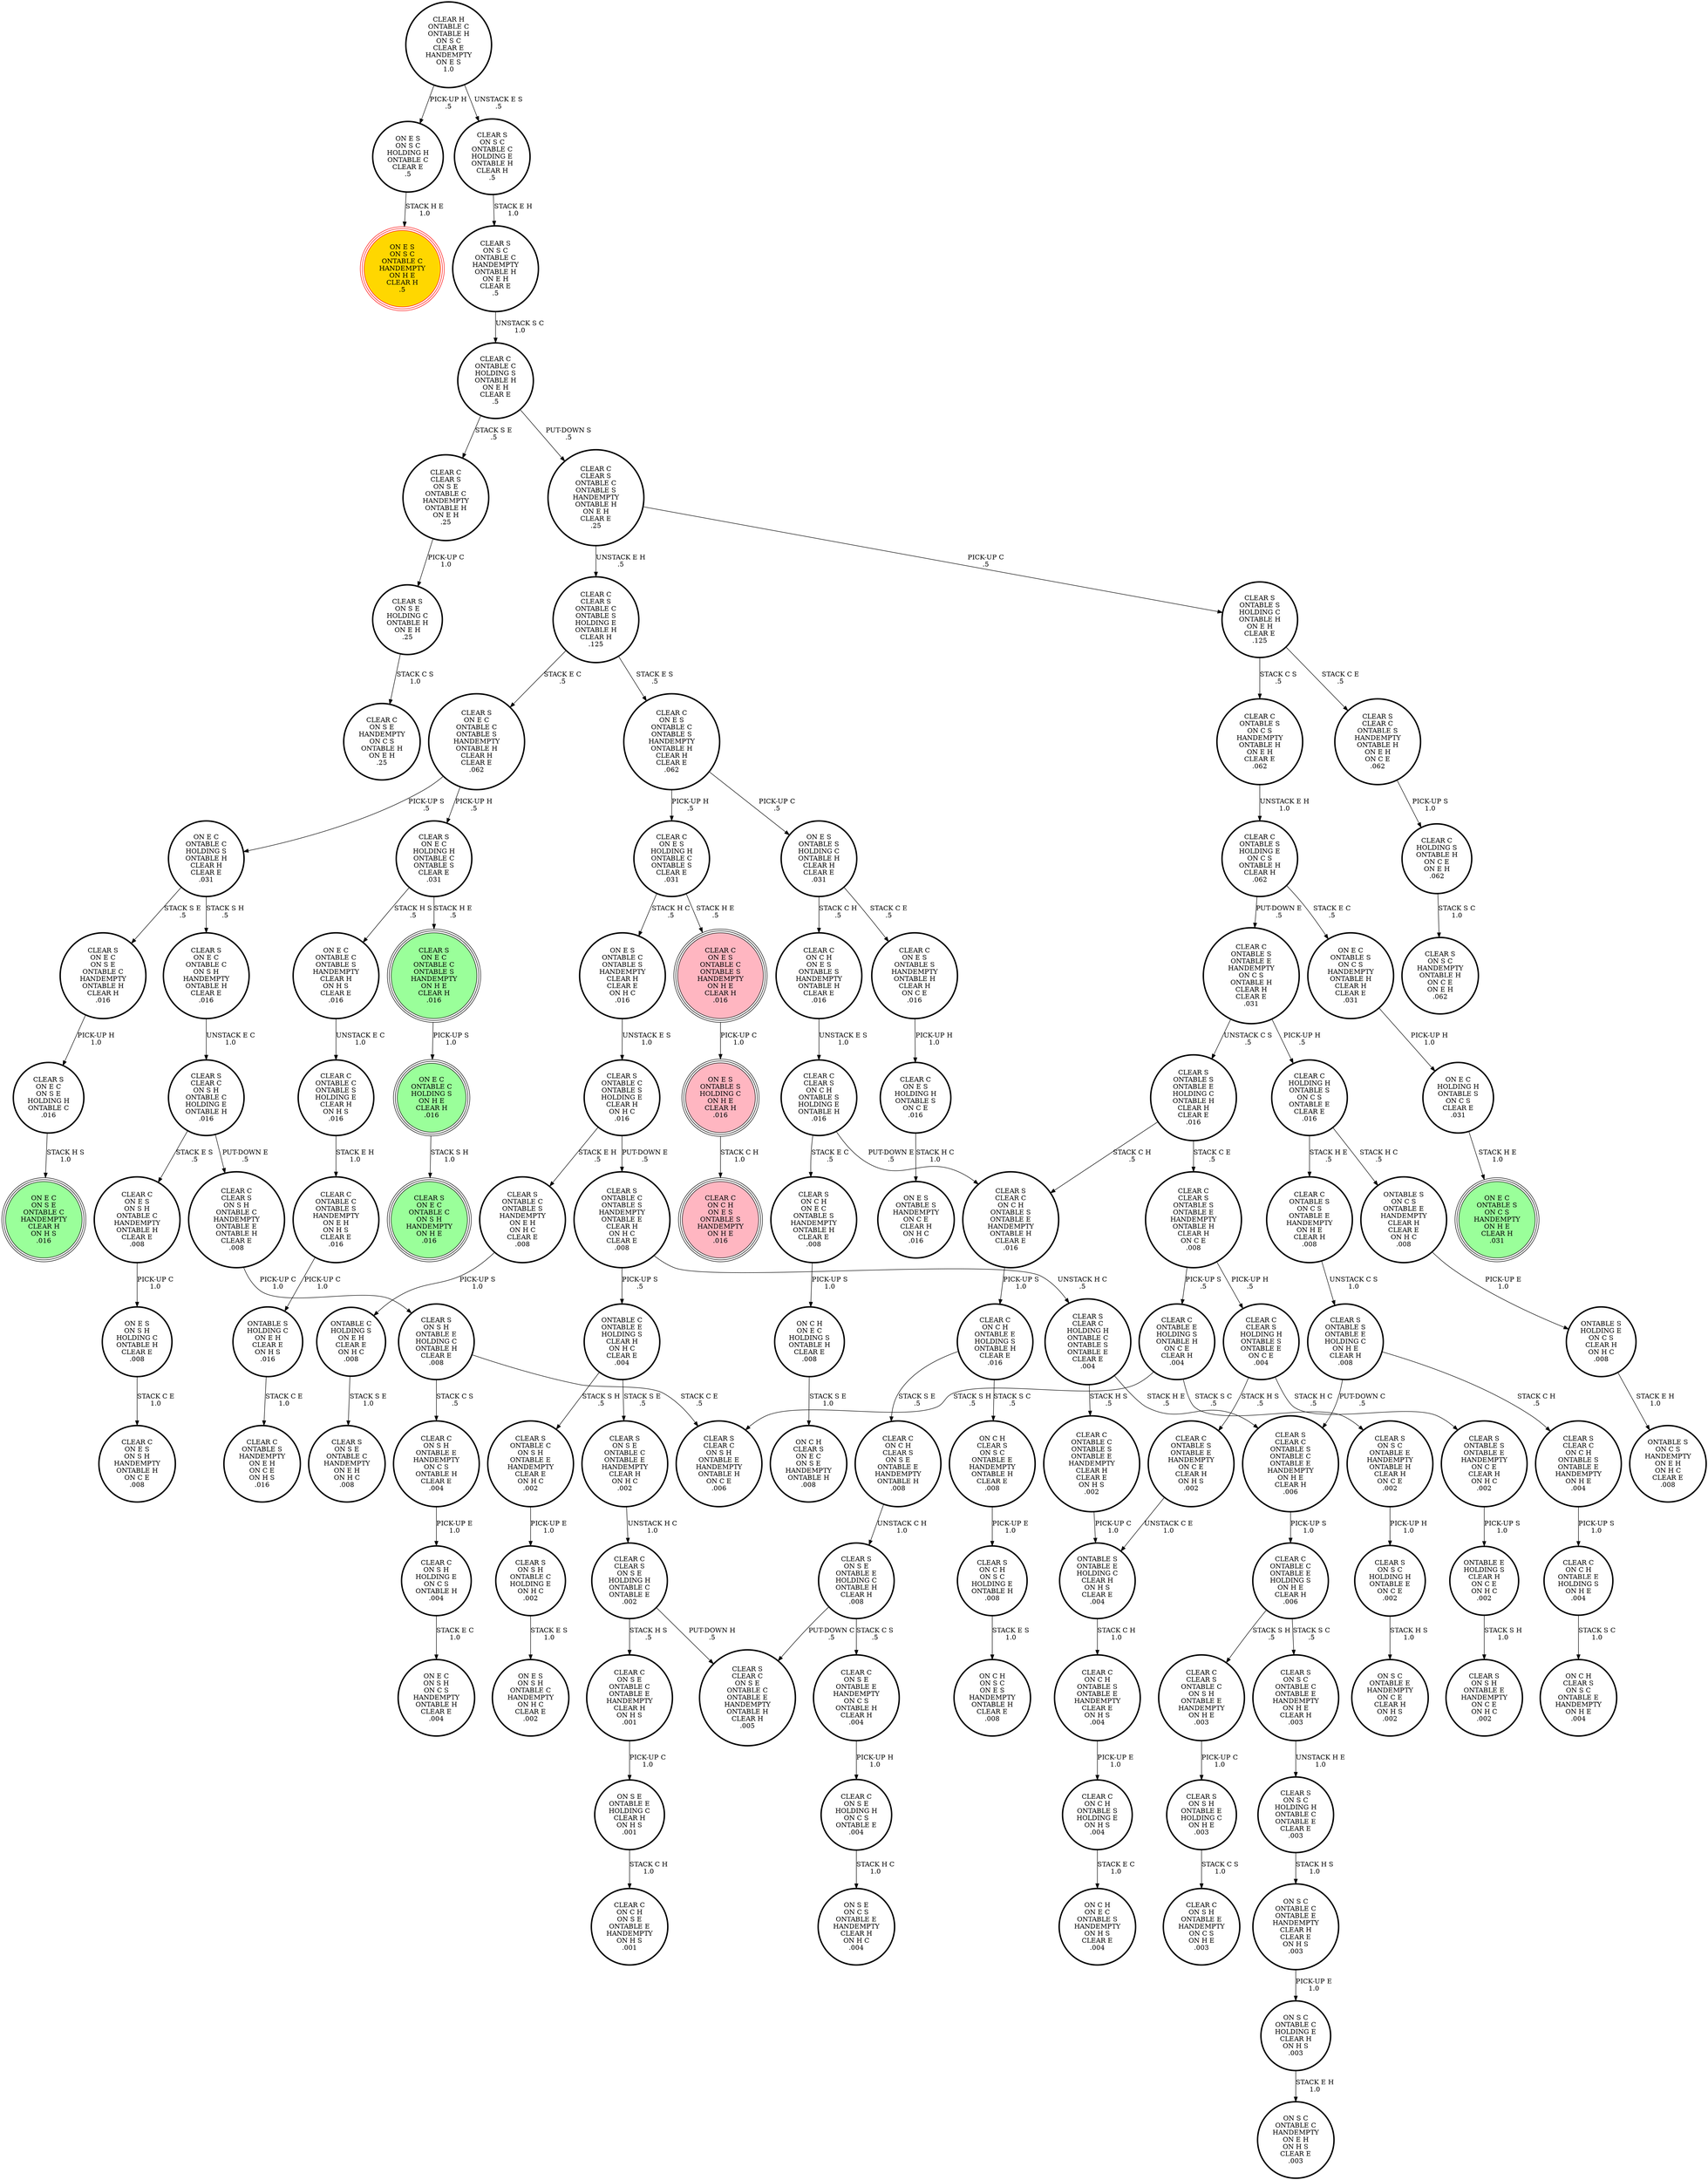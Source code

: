 digraph {
"CLEAR C\nON C H\nONTABLE S\nONTABLE E\nHANDEMPTY\nCLEAR E\nON H S\n.004\n" -> "CLEAR C\nON C H\nONTABLE S\nHOLDING E\nON H S\n.004\n"[label="PICK-UP E\n1.0\n"];
"CLEAR C\nCLEAR S\nONTABLE C\nONTABLE S\nHOLDING E\nONTABLE H\nCLEAR H\n.125\n" -> "CLEAR S\nON E C\nONTABLE C\nONTABLE S\nHANDEMPTY\nONTABLE H\nCLEAR H\nCLEAR E\n.062\n"[label="STACK E C\n.5\n"];
"CLEAR C\nCLEAR S\nONTABLE C\nONTABLE S\nHOLDING E\nONTABLE H\nCLEAR H\n.125\n" -> "CLEAR C\nON E S\nONTABLE C\nONTABLE S\nHANDEMPTY\nONTABLE H\nCLEAR H\nCLEAR E\n.062\n"[label="STACK E S\n.5\n"];
"CLEAR C\nON E S\nONTABLE S\nHANDEMPTY\nONTABLE H\nCLEAR H\nON C E\n.016\n" -> "CLEAR C\nON E S\nHOLDING H\nONTABLE S\nON C E\n.016\n"[label="PICK-UP H\n1.0\n"];
"CLEAR C\nONTABLE S\nON C S\nHANDEMPTY\nONTABLE H\nON E H\nCLEAR E\n.062\n" -> "CLEAR C\nONTABLE S\nHOLDING E\nON C S\nONTABLE H\nCLEAR H\n.062\n"[label="UNSTACK E H\n1.0\n"];
"CLEAR S\nON C H\nON E C\nONTABLE S\nHANDEMPTY\nONTABLE H\nCLEAR E\n.008\n" -> "ON C H\nON E C\nHOLDING S\nONTABLE H\nCLEAR E\n.008\n"[label="PICK-UP S\n1.0\n"];
"CLEAR S\nON S C\nHOLDING H\nONTABLE E\nON C E\n.002\n" -> "ON S C\nONTABLE E\nHANDEMPTY\nON C E\nCLEAR H\nON H S\n.002\n"[label="STACK H S\n1.0\n"];
"CLEAR H\nONTABLE C\nONTABLE H\nON S C\nCLEAR E\nHANDEMPTY\nON E S\n1.0\n" -> "ON E S\nON S C\nHOLDING H\nONTABLE C\nCLEAR E\n.5\n"[label="PICK-UP H\n.5\n"];
"CLEAR H\nONTABLE C\nONTABLE H\nON S C\nCLEAR E\nHANDEMPTY\nON E S\n1.0\n" -> "CLEAR S\nON S C\nONTABLE C\nHOLDING E\nONTABLE H\nCLEAR H\n.5\n"[label="UNSTACK E S\n.5\n"];
"ON E C\nONTABLE C\nHOLDING S\nON H E\nCLEAR H\n.016\n" -> "CLEAR S\nON E C\nONTABLE C\nON S H\nHANDEMPTY\nON H E\n.016\n"[label="STACK S H\n1.0\n"];
"CLEAR S\nON S H\nONTABLE E\nHOLDING C\nONTABLE H\nCLEAR E\n.008\n" -> "CLEAR S\nCLEAR C\nON S H\nONTABLE E\nHANDEMPTY\nONTABLE H\nON C E\n.006\n"[label="STACK C E\n.5\n"];
"CLEAR S\nON S H\nONTABLE E\nHOLDING C\nONTABLE H\nCLEAR E\n.008\n" -> "CLEAR C\nON S H\nONTABLE E\nHANDEMPTY\nON C S\nONTABLE H\nCLEAR E\n.004\n"[label="STACK C S\n.5\n"];
"CLEAR S\nONTABLE C\nONTABLE S\nHANDEMPTY\nONTABLE E\nCLEAR H\nON H C\nCLEAR E\n.008\n" -> "ONTABLE C\nONTABLE E\nHOLDING S\nCLEAR H\nON H C\nCLEAR E\n.004\n"[label="PICK-UP S\n.5\n"];
"CLEAR S\nONTABLE C\nONTABLE S\nHANDEMPTY\nONTABLE E\nCLEAR H\nON H C\nCLEAR E\n.008\n" -> "CLEAR S\nCLEAR C\nHOLDING H\nONTABLE C\nONTABLE S\nONTABLE E\nCLEAR E\n.004\n"[label="UNSTACK H C\n.5\n"];
"ON E S\nONTABLE S\nHOLDING C\nON H E\nCLEAR H\n.016\n" -> "CLEAR C\nON C H\nON E S\nONTABLE S\nHANDEMPTY\nON H E\n.016\n"[label="STACK C H\n1.0\n"];
"CLEAR C\nCLEAR S\nON S E\nHOLDING H\nONTABLE C\nONTABLE E\n.002\n" -> "CLEAR S\nCLEAR C\nON S E\nONTABLE C\nONTABLE E\nHANDEMPTY\nONTABLE H\nCLEAR H\n.005\n"[label="PUT-DOWN H\n.5\n"];
"CLEAR C\nCLEAR S\nON S E\nHOLDING H\nONTABLE C\nONTABLE E\n.002\n" -> "CLEAR C\nON S E\nONTABLE C\nONTABLE E\nHANDEMPTY\nCLEAR H\nON H S\n.001\n"[label="STACK H S\n.5\n"];
"CLEAR C\nCLEAR S\nON S H\nONTABLE C\nHANDEMPTY\nONTABLE E\nONTABLE H\nCLEAR E\n.008\n" -> "CLEAR S\nON S H\nONTABLE E\nHOLDING C\nONTABLE H\nCLEAR E\n.008\n"[label="PICK-UP C\n1.0\n"];
"CLEAR S\nCLEAR C\nHOLDING H\nONTABLE C\nONTABLE S\nONTABLE E\nCLEAR E\n.004\n" -> "CLEAR S\nCLEAR C\nONTABLE S\nONTABLE C\nONTABLE E\nHANDEMPTY\nON H E\nCLEAR H\n.006\n"[label="STACK H E\n.5\n"];
"CLEAR S\nCLEAR C\nHOLDING H\nONTABLE C\nONTABLE S\nONTABLE E\nCLEAR E\n.004\n" -> "CLEAR C\nONTABLE C\nONTABLE S\nONTABLE E\nHANDEMPTY\nCLEAR H\nCLEAR E\nON H S\n.002\n"[label="STACK H S\n.5\n"];
"CLEAR S\nCLEAR C\nONTABLE S\nONTABLE C\nONTABLE E\nHANDEMPTY\nON H E\nCLEAR H\n.006\n" -> "CLEAR C\nONTABLE C\nONTABLE E\nHOLDING S\nON H E\nCLEAR H\n.006\n"[label="PICK-UP S\n1.0\n"];
"CLEAR C\nON C H\nONTABLE E\nHOLDING S\nON H E\n.004\n" -> "ON C H\nCLEAR S\nON S C\nONTABLE E\nHANDEMPTY\nON H E\n.004\n"[label="STACK S C\n1.0\n"];
"ONTABLE S\nONTABLE E\nHOLDING C\nCLEAR H\nON H S\nCLEAR E\n.004\n" -> "CLEAR C\nON C H\nONTABLE S\nONTABLE E\nHANDEMPTY\nCLEAR E\nON H S\n.004\n"[label="STACK C H\n1.0\n"];
"CLEAR C\nON E S\nHOLDING H\nONTABLE S\nON C E\n.016\n" -> "ON E S\nONTABLE S\nHANDEMPTY\nON C E\nCLEAR H\nON H C\n.016\n"[label="STACK H C\n1.0\n"];
"CLEAR S\nONTABLE S\nONTABLE E\nHANDEMPTY\nON C E\nCLEAR H\nON H C\n.002\n" -> "ONTABLE E\nHOLDING S\nCLEAR H\nON C E\nON H C\n.002\n"[label="PICK-UP S\n1.0\n"];
"CLEAR S\nCLEAR C\nON C H\nONTABLE S\nONTABLE E\nHANDEMPTY\nONTABLE H\nCLEAR E\n.016\n" -> "CLEAR C\nON C H\nONTABLE E\nHOLDING S\nONTABLE H\nCLEAR E\n.016\n"[label="PICK-UP S\n1.0\n"];
"CLEAR S\nONTABLE S\nONTABLE E\nHOLDING C\nON H E\nCLEAR H\n.008\n" -> "CLEAR S\nCLEAR C\nONTABLE S\nONTABLE C\nONTABLE E\nHANDEMPTY\nON H E\nCLEAR H\n.006\n"[label="PUT-DOWN C\n.5\n"];
"CLEAR S\nONTABLE S\nONTABLE E\nHOLDING C\nON H E\nCLEAR H\n.008\n" -> "CLEAR S\nCLEAR C\nON C H\nONTABLE S\nONTABLE E\nHANDEMPTY\nON H E\n.004\n"[label="STACK C H\n.5\n"];
"CLEAR C\nON E S\nHOLDING H\nONTABLE C\nONTABLE S\nCLEAR E\n.031\n" -> "ON E S\nONTABLE C\nONTABLE S\nHANDEMPTY\nCLEAR H\nCLEAR E\nON H C\n.016\n"[label="STACK H C\n.5\n"];
"CLEAR C\nON E S\nHOLDING H\nONTABLE C\nONTABLE S\nCLEAR E\n.031\n" -> "CLEAR C\nON E S\nONTABLE C\nONTABLE S\nHANDEMPTY\nON H E\nCLEAR H\n.016\n"[label="STACK H E\n.5\n"];
"CLEAR C\nONTABLE S\nONTABLE E\nHANDEMPTY\nON C S\nONTABLE H\nCLEAR H\nCLEAR E\n.031\n" -> "CLEAR C\nHOLDING H\nONTABLE S\nON C S\nONTABLE E\nCLEAR E\n.016\n"[label="PICK-UP H\n.5\n"];
"CLEAR C\nONTABLE S\nONTABLE E\nHANDEMPTY\nON C S\nONTABLE H\nCLEAR H\nCLEAR E\n.031\n" -> "CLEAR S\nONTABLE S\nONTABLE E\nHOLDING C\nONTABLE H\nCLEAR H\nCLEAR E\n.016\n"[label="UNSTACK C S\n.5\n"];
"CLEAR C\nONTABLE S\nONTABLE E\nHANDEMPTY\nON C E\nCLEAR H\nON H S\n.002\n" -> "ONTABLE S\nONTABLE E\nHOLDING C\nCLEAR H\nON H S\nCLEAR E\n.004\n"[label="UNSTACK C E\n1.0\n"];
"CLEAR S\nON S E\nONTABLE C\nONTABLE E\nHANDEMPTY\nCLEAR H\nON H C\n.002\n" -> "CLEAR C\nCLEAR S\nON S E\nHOLDING H\nONTABLE C\nONTABLE E\n.002\n"[label="UNSTACK H C\n1.0\n"];
"CLEAR S\nONTABLE S\nONTABLE E\nHOLDING C\nONTABLE H\nCLEAR H\nCLEAR E\n.016\n" -> "CLEAR C\nCLEAR S\nONTABLE S\nONTABLE E\nHANDEMPTY\nONTABLE H\nCLEAR H\nON C E\n.008\n"[label="STACK C E\n.5\n"];
"CLEAR S\nONTABLE S\nONTABLE E\nHOLDING C\nONTABLE H\nCLEAR H\nCLEAR E\n.016\n" -> "CLEAR S\nCLEAR C\nON C H\nONTABLE S\nONTABLE E\nHANDEMPTY\nONTABLE H\nCLEAR E\n.016\n"[label="STACK C H\n.5\n"];
"CLEAR S\nONTABLE C\nON S H\nONTABLE E\nHANDEMPTY\nCLEAR E\nON H C\n.002\n" -> "CLEAR S\nON S H\nONTABLE C\nHOLDING E\nON H C\n.002\n"[label="PICK-UP E\n1.0\n"];
"ON E S\nON S C\nHOLDING H\nONTABLE C\nCLEAR E\n.5\n" -> "ON E S\nON S C\nONTABLE C\nHANDEMPTY\nON H E\nCLEAR H\n.5\n"[label="STACK H E\n1.0\n"];
"CLEAR C\nON S H\nONTABLE E\nHANDEMPTY\nON C S\nONTABLE H\nCLEAR E\n.004\n" -> "CLEAR C\nON S H\nHOLDING E\nON C S\nONTABLE H\n.004\n"[label="PICK-UP E\n1.0\n"];
"CLEAR C\nONTABLE C\nONTABLE S\nONTABLE E\nHANDEMPTY\nCLEAR H\nCLEAR E\nON H S\n.002\n" -> "ONTABLE S\nONTABLE E\nHOLDING C\nCLEAR H\nON H S\nCLEAR E\n.004\n"[label="PICK-UP C\n1.0\n"];
"CLEAR C\nCLEAR S\nON S E\nONTABLE C\nHANDEMPTY\nONTABLE H\nON E H\n.25\n" -> "CLEAR S\nON S E\nHOLDING C\nONTABLE H\nON E H\n.25\n"[label="PICK-UP C\n1.0\n"];
"ON E C\nHOLDING H\nONTABLE S\nON C S\nCLEAR E\n.031\n" -> "ON E C\nONTABLE S\nON C S\nHANDEMPTY\nON H E\nCLEAR H\n.031\n"[label="STACK H E\n1.0\n"];
"CLEAR C\nON E S\nON S H\nONTABLE C\nHANDEMPTY\nONTABLE H\nCLEAR E\n.008\n" -> "ON E S\nON S H\nHOLDING C\nONTABLE H\nCLEAR E\n.008\n"[label="PICK-UP C\n1.0\n"];
"CLEAR C\nON E S\nONTABLE C\nONTABLE S\nHANDEMPTY\nON H E\nCLEAR H\n.016\n" -> "ON E S\nONTABLE S\nHOLDING C\nON H E\nCLEAR H\n.016\n"[label="PICK-UP C\n1.0\n"];
"ON E S\nONTABLE S\nHOLDING C\nONTABLE H\nCLEAR H\nCLEAR E\n.031\n" -> "CLEAR C\nON E S\nONTABLE S\nHANDEMPTY\nONTABLE H\nCLEAR H\nON C E\n.016\n"[label="STACK C E\n.5\n"];
"ON E S\nONTABLE S\nHOLDING C\nONTABLE H\nCLEAR H\nCLEAR E\n.031\n" -> "CLEAR C\nON C H\nON E S\nONTABLE S\nHANDEMPTY\nONTABLE H\nCLEAR E\n.016\n"[label="STACK C H\n.5\n"];
"CLEAR C\nON E S\nONTABLE C\nONTABLE S\nHANDEMPTY\nONTABLE H\nCLEAR H\nCLEAR E\n.062\n" -> "ON E S\nONTABLE S\nHOLDING C\nONTABLE H\nCLEAR H\nCLEAR E\n.031\n"[label="PICK-UP C\n.5\n"];
"CLEAR C\nON E S\nONTABLE C\nONTABLE S\nHANDEMPTY\nONTABLE H\nCLEAR H\nCLEAR E\n.062\n" -> "CLEAR C\nON E S\nHOLDING H\nONTABLE C\nONTABLE S\nCLEAR E\n.031\n"[label="PICK-UP H\n.5\n"];
"CLEAR S\nON S H\nONTABLE E\nHOLDING C\nON H E\n.003\n" -> "CLEAR C\nON S H\nONTABLE E\nHANDEMPTY\nON C S\nON H E\n.003\n"[label="STACK C S\n1.0\n"];
"ON S C\nONTABLE C\nONTABLE E\nHANDEMPTY\nCLEAR H\nCLEAR E\nON H S\n.003\n" -> "ON S C\nONTABLE C\nHOLDING E\nCLEAR H\nON H S\n.003\n"[label="PICK-UP E\n1.0\n"];
"ON E S\nONTABLE C\nONTABLE S\nHANDEMPTY\nCLEAR H\nCLEAR E\nON H C\n.016\n" -> "CLEAR S\nONTABLE C\nONTABLE S\nHOLDING E\nCLEAR H\nON H C\n.016\n"[label="UNSTACK E S\n1.0\n"];
"ONTABLE S\nON C S\nONTABLE E\nHANDEMPTY\nCLEAR H\nCLEAR E\nON H C\n.008\n" -> "ONTABLE S\nHOLDING E\nON C S\nCLEAR H\nON H C\n.008\n"[label="PICK-UP E\n1.0\n"];
"CLEAR S\nONTABLE S\nHOLDING C\nONTABLE H\nON E H\nCLEAR E\n.125\n" -> "CLEAR S\nCLEAR C\nONTABLE S\nHANDEMPTY\nONTABLE H\nON E H\nON C E\n.062\n"[label="STACK C E\n.5\n"];
"CLEAR S\nONTABLE S\nHOLDING C\nONTABLE H\nON E H\nCLEAR E\n.125\n" -> "CLEAR C\nONTABLE S\nON C S\nHANDEMPTY\nONTABLE H\nON E H\nCLEAR E\n.062\n"[label="STACK C S\n.5\n"];
"ON C H\nON E C\nHOLDING S\nONTABLE H\nCLEAR E\n.008\n" -> "ON C H\nCLEAR S\nON E C\nON S E\nHANDEMPTY\nONTABLE H\n.008\n"[label="STACK S E\n1.0\n"];
"CLEAR S\nON S C\nHOLDING H\nONTABLE C\nONTABLE E\nCLEAR E\n.003\n" -> "ON S C\nONTABLE C\nONTABLE E\nHANDEMPTY\nCLEAR H\nCLEAR E\nON H S\n.003\n"[label="STACK H S\n1.0\n"];
"CLEAR C\nONTABLE S\nON C S\nONTABLE E\nHANDEMPTY\nON H E\nCLEAR H\n.008\n" -> "CLEAR S\nONTABLE S\nONTABLE E\nHOLDING C\nON H E\nCLEAR H\n.008\n"[label="UNSTACK C S\n1.0\n"];
"CLEAR C\nHOLDING S\nONTABLE H\nON C E\nON E H\n.062\n" -> "CLEAR S\nON S C\nHANDEMPTY\nONTABLE H\nON C E\nON E H\n.062\n"[label="STACK S C\n1.0\n"];
"CLEAR C\nON C H\nONTABLE S\nHOLDING E\nON H S\n.004\n" -> "ON C H\nON E C\nONTABLE S\nHANDEMPTY\nON H S\nCLEAR E\n.004\n"[label="STACK E C\n1.0\n"];
"CLEAR S\nON E C\nONTABLE C\nONTABLE S\nHANDEMPTY\nON H E\nCLEAR H\n.016\n" -> "ON E C\nONTABLE C\nHOLDING S\nON H E\nCLEAR H\n.016\n"[label="PICK-UP S\n1.0\n"];
"CLEAR C\nON C H\nCLEAR S\nON S E\nONTABLE E\nHANDEMPTY\nONTABLE H\n.008\n" -> "CLEAR S\nON S E\nONTABLE E\nHOLDING C\nONTABLE H\nCLEAR H\n.008\n"[label="UNSTACK C H\n1.0\n"];
"ONTABLE S\nHOLDING E\nON C S\nCLEAR H\nON H C\n.008\n" -> "ONTABLE S\nON C S\nHANDEMPTY\nON E H\nON H C\nCLEAR E\n.008\n"[label="STACK E H\n1.0\n"];
"CLEAR S\nON E C\nONTABLE C\nON S H\nHANDEMPTY\nONTABLE H\nCLEAR E\n.016\n" -> "CLEAR S\nCLEAR C\nON S H\nONTABLE C\nHOLDING E\nONTABLE H\n.016\n"[label="UNSTACK E C\n1.0\n"];
"CLEAR S\nON S C\nONTABLE C\nONTABLE E\nHANDEMPTY\nON H E\nCLEAR H\n.003\n" -> "CLEAR S\nON S C\nHOLDING H\nONTABLE C\nONTABLE E\nCLEAR E\n.003\n"[label="UNSTACK H E\n1.0\n"];
"CLEAR S\nCLEAR C\nONTABLE S\nHANDEMPTY\nONTABLE H\nON E H\nON C E\n.062\n" -> "CLEAR C\nHOLDING S\nONTABLE H\nON C E\nON E H\n.062\n"[label="PICK-UP S\n1.0\n"];
"CLEAR C\nONTABLE C\nHOLDING S\nONTABLE H\nON E H\nCLEAR E\n.5\n" -> "CLEAR C\nCLEAR S\nON S E\nONTABLE C\nHANDEMPTY\nONTABLE H\nON E H\n.25\n"[label="STACK S E\n.5\n"];
"CLEAR C\nONTABLE C\nHOLDING S\nONTABLE H\nON E H\nCLEAR E\n.5\n" -> "CLEAR C\nCLEAR S\nONTABLE C\nONTABLE S\nHANDEMPTY\nONTABLE H\nON E H\nCLEAR E\n.25\n"[label="PUT-DOWN S\n.5\n"];
"CLEAR S\nON E C\nON S E\nONTABLE C\nHANDEMPTY\nONTABLE H\nCLEAR H\n.016\n" -> "CLEAR S\nON E C\nON S E\nHOLDING H\nONTABLE C\n.016\n"[label="PICK-UP H\n1.0\n"];
"CLEAR C\nCLEAR S\nONTABLE S\nONTABLE E\nHANDEMPTY\nONTABLE H\nCLEAR H\nON C E\n.008\n" -> "CLEAR C\nONTABLE E\nHOLDING S\nONTABLE H\nON C E\nCLEAR H\n.004\n"[label="PICK-UP S\n.5\n"];
"CLEAR C\nCLEAR S\nONTABLE S\nONTABLE E\nHANDEMPTY\nONTABLE H\nCLEAR H\nON C E\n.008\n" -> "CLEAR C\nCLEAR S\nHOLDING H\nONTABLE S\nONTABLE E\nON C E\n.004\n"[label="PICK-UP H\n.5\n"];
"CLEAR S\nON C H\nON S C\nHOLDING E\nONTABLE H\n.008\n" -> "ON C H\nON S C\nON E S\nHANDEMPTY\nONTABLE H\nCLEAR E\n.008\n"[label="STACK E S\n1.0\n"];
"CLEAR C\nONTABLE E\nHOLDING S\nONTABLE H\nON C E\nCLEAR H\n.004\n" -> "CLEAR S\nCLEAR C\nON S H\nONTABLE E\nHANDEMPTY\nONTABLE H\nON C E\n.006\n"[label="STACK S H\n.5\n"];
"CLEAR C\nONTABLE E\nHOLDING S\nONTABLE H\nON C E\nCLEAR H\n.004\n" -> "CLEAR S\nON S C\nONTABLE E\nHANDEMPTY\nONTABLE H\nCLEAR H\nON C E\n.002\n"[label="STACK S C\n.5\n"];
"CLEAR S\nONTABLE C\nONTABLE S\nHANDEMPTY\nON E H\nON H C\nCLEAR E\n.008\n" -> "ONTABLE C\nHOLDING S\nON E H\nCLEAR E\nON H C\n.008\n"[label="PICK-UP S\n1.0\n"];
"CLEAR C\nON S E\nONTABLE C\nONTABLE E\nHANDEMPTY\nCLEAR H\nON H S\n.001\n" -> "ON S E\nONTABLE E\nHOLDING C\nCLEAR H\nON H S\n.001\n"[label="PICK-UP C\n1.0\n"];
"CLEAR S\nON S E\nHOLDING C\nONTABLE H\nON E H\n.25\n" -> "CLEAR C\nON S E\nHANDEMPTY\nON C S\nONTABLE H\nON E H\n.25\n"[label="STACK C S\n1.0\n"];
"CLEAR C\nONTABLE S\nHOLDING E\nON C S\nONTABLE H\nCLEAR H\n.062\n" -> "ON E C\nONTABLE S\nON C S\nHANDEMPTY\nONTABLE H\nCLEAR H\nCLEAR E\n.031\n"[label="STACK E C\n.5\n"];
"CLEAR C\nONTABLE S\nHOLDING E\nON C S\nONTABLE H\nCLEAR H\n.062\n" -> "CLEAR C\nONTABLE S\nONTABLE E\nHANDEMPTY\nON C S\nONTABLE H\nCLEAR H\nCLEAR E\n.031\n"[label="PUT-DOWN E\n.5\n"];
"CLEAR S\nON S E\nONTABLE E\nHOLDING C\nONTABLE H\nCLEAR H\n.008\n" -> "CLEAR S\nCLEAR C\nON S E\nONTABLE C\nONTABLE E\nHANDEMPTY\nONTABLE H\nCLEAR H\n.005\n"[label="PUT-DOWN C\n.5\n"];
"CLEAR S\nON S E\nONTABLE E\nHOLDING C\nONTABLE H\nCLEAR H\n.008\n" -> "CLEAR C\nON S E\nONTABLE E\nHANDEMPTY\nON C S\nONTABLE H\nCLEAR H\n.004\n"[label="STACK C S\n.5\n"];
"CLEAR C\nONTABLE C\nONTABLE S\nHOLDING E\nCLEAR H\nON H S\n.016\n" -> "CLEAR C\nONTABLE C\nONTABLE S\nHANDEMPTY\nON E H\nON H S\nCLEAR E\n.016\n"[label="STACK E H\n1.0\n"];
"ON S C\nONTABLE C\nHOLDING E\nCLEAR H\nON H S\n.003\n" -> "ON S C\nONTABLE C\nHANDEMPTY\nON E H\nON H S\nCLEAR E\n.003\n"[label="STACK E H\n1.0\n"];
"CLEAR S\nON S C\nONTABLE C\nHOLDING E\nONTABLE H\nCLEAR H\n.5\n" -> "CLEAR S\nON S C\nONTABLE C\nHANDEMPTY\nONTABLE H\nON E H\nCLEAR E\n.5\n"[label="STACK E H\n1.0\n"];
"CLEAR C\nCLEAR S\nONTABLE C\nON S H\nONTABLE E\nHANDEMPTY\nON H E\n.003\n" -> "CLEAR S\nON S H\nONTABLE E\nHOLDING C\nON H E\n.003\n"[label="PICK-UP C\n1.0\n"];
"ON E C\nONTABLE S\nON C S\nHANDEMPTY\nONTABLE H\nCLEAR H\nCLEAR E\n.031\n" -> "ON E C\nHOLDING H\nONTABLE S\nON C S\nCLEAR E\n.031\n"[label="PICK-UP H\n1.0\n"];
"CLEAR S\nONTABLE C\nONTABLE S\nHOLDING E\nCLEAR H\nON H C\n.016\n" -> "CLEAR S\nONTABLE C\nONTABLE S\nHANDEMPTY\nON E H\nON H C\nCLEAR E\n.008\n"[label="STACK E H\n.5\n"];
"CLEAR S\nONTABLE C\nONTABLE S\nHOLDING E\nCLEAR H\nON H C\n.016\n" -> "CLEAR S\nONTABLE C\nONTABLE S\nHANDEMPTY\nONTABLE E\nCLEAR H\nON H C\nCLEAR E\n.008\n"[label="PUT-DOWN E\n.5\n"];
"CLEAR S\nON E C\nONTABLE C\nONTABLE S\nHANDEMPTY\nONTABLE H\nCLEAR H\nCLEAR E\n.062\n" -> "ON E C\nONTABLE C\nHOLDING S\nONTABLE H\nCLEAR H\nCLEAR E\n.031\n"[label="PICK-UP S\n.5\n"];
"CLEAR S\nON E C\nONTABLE C\nONTABLE S\nHANDEMPTY\nONTABLE H\nCLEAR H\nCLEAR E\n.062\n" -> "CLEAR S\nON E C\nHOLDING H\nONTABLE C\nONTABLE S\nCLEAR E\n.031\n"[label="PICK-UP H\n.5\n"];
"ONTABLE C\nHOLDING S\nON E H\nCLEAR E\nON H C\n.008\n" -> "CLEAR S\nON S E\nONTABLE C\nHANDEMPTY\nON E H\nON H C\n.008\n"[label="STACK S E\n1.0\n"];
"CLEAR C\nONTABLE C\nONTABLE S\nHANDEMPTY\nON E H\nON H S\nCLEAR E\n.016\n" -> "ONTABLE S\nHOLDING C\nON E H\nCLEAR E\nON H S\n.016\n"[label="PICK-UP C\n1.0\n"];
"CLEAR C\nON S E\nONTABLE E\nHANDEMPTY\nON C S\nONTABLE H\nCLEAR H\n.004\n" -> "CLEAR C\nON S E\nHOLDING H\nON C S\nONTABLE E\n.004\n"[label="PICK-UP H\n1.0\n"];
"ON E C\nONTABLE C\nONTABLE S\nHANDEMPTY\nCLEAR H\nON H S\nCLEAR E\n.016\n" -> "CLEAR C\nONTABLE C\nONTABLE S\nHOLDING E\nCLEAR H\nON H S\n.016\n"[label="UNSTACK E C\n1.0\n"];
"CLEAR C\nCLEAR S\nON C H\nONTABLE S\nHOLDING E\nONTABLE H\n.016\n" -> "CLEAR S\nON C H\nON E C\nONTABLE S\nHANDEMPTY\nONTABLE H\nCLEAR E\n.008\n"[label="STACK E C\n.5\n"];
"CLEAR C\nCLEAR S\nON C H\nONTABLE S\nHOLDING E\nONTABLE H\n.016\n" -> "CLEAR S\nCLEAR C\nON C H\nONTABLE S\nONTABLE E\nHANDEMPTY\nONTABLE H\nCLEAR E\n.016\n"[label="PUT-DOWN E\n.5\n"];
"ONTABLE C\nONTABLE E\nHOLDING S\nCLEAR H\nON H C\nCLEAR E\n.004\n" -> "CLEAR S\nONTABLE C\nON S H\nONTABLE E\nHANDEMPTY\nCLEAR E\nON H C\n.002\n"[label="STACK S H\n.5\n"];
"ONTABLE C\nONTABLE E\nHOLDING S\nCLEAR H\nON H C\nCLEAR E\n.004\n" -> "CLEAR S\nON S E\nONTABLE C\nONTABLE E\nHANDEMPTY\nCLEAR H\nON H C\n.002\n"[label="STACK S E\n.5\n"];
"CLEAR S\nCLEAR C\nON C H\nONTABLE S\nONTABLE E\nHANDEMPTY\nON H E\n.004\n" -> "CLEAR C\nON C H\nONTABLE E\nHOLDING S\nON H E\n.004\n"[label="PICK-UP S\n1.0\n"];
"CLEAR S\nCLEAR C\nON S H\nONTABLE C\nHOLDING E\nONTABLE H\n.016\n" -> "CLEAR C\nCLEAR S\nON S H\nONTABLE C\nHANDEMPTY\nONTABLE E\nONTABLE H\nCLEAR E\n.008\n"[label="PUT-DOWN E\n.5\n"];
"CLEAR S\nCLEAR C\nON S H\nONTABLE C\nHOLDING E\nONTABLE H\n.016\n" -> "CLEAR C\nON E S\nON S H\nONTABLE C\nHANDEMPTY\nONTABLE H\nCLEAR E\n.008\n"[label="STACK E S\n.5\n"];
"CLEAR C\nON S H\nHOLDING E\nON C S\nONTABLE H\n.004\n" -> "ON E C\nON S H\nON C S\nHANDEMPTY\nONTABLE H\nCLEAR E\n.004\n"[label="STACK E C\n1.0\n"];
"CLEAR C\nCLEAR S\nONTABLE C\nONTABLE S\nHANDEMPTY\nONTABLE H\nON E H\nCLEAR E\n.25\n" -> "CLEAR S\nONTABLE S\nHOLDING C\nONTABLE H\nON E H\nCLEAR E\n.125\n"[label="PICK-UP C\n.5\n"];
"CLEAR C\nCLEAR S\nONTABLE C\nONTABLE S\nHANDEMPTY\nONTABLE H\nON E H\nCLEAR E\n.25\n" -> "CLEAR C\nCLEAR S\nONTABLE C\nONTABLE S\nHOLDING E\nONTABLE H\nCLEAR H\n.125\n"[label="UNSTACK E H\n.5\n"];
"CLEAR S\nON E C\nON S E\nHOLDING H\nONTABLE C\n.016\n" -> "ON E C\nON S E\nONTABLE C\nHANDEMPTY\nCLEAR H\nON H S\n.016\n"[label="STACK H S\n1.0\n"];
"CLEAR S\nON S C\nONTABLE E\nHANDEMPTY\nONTABLE H\nCLEAR H\nON C E\n.002\n" -> "CLEAR S\nON S C\nHOLDING H\nONTABLE E\nON C E\n.002\n"[label="PICK-UP H\n1.0\n"];
"CLEAR C\nON C H\nONTABLE E\nHOLDING S\nONTABLE H\nCLEAR E\n.016\n" -> "ON C H\nCLEAR S\nON S C\nONTABLE E\nHANDEMPTY\nONTABLE H\nCLEAR E\n.008\n"[label="STACK S C\n.5\n"];
"CLEAR C\nON C H\nONTABLE E\nHOLDING S\nONTABLE H\nCLEAR E\n.016\n" -> "CLEAR C\nON C H\nCLEAR S\nON S E\nONTABLE E\nHANDEMPTY\nONTABLE H\n.008\n"[label="STACK S E\n.5\n"];
"ONTABLE E\nHOLDING S\nCLEAR H\nON C E\nON H C\n.002\n" -> "CLEAR S\nON S H\nONTABLE E\nHANDEMPTY\nON C E\nON H C\n.002\n"[label="STACK S H\n1.0\n"];
"ON S E\nONTABLE E\nHOLDING C\nCLEAR H\nON H S\n.001\n" -> "CLEAR C\nON C H\nON S E\nONTABLE E\nHANDEMPTY\nON H S\n.001\n"[label="STACK C H\n1.0\n"];
"CLEAR C\nON S E\nHOLDING H\nON C S\nONTABLE E\n.004\n" -> "ON S E\nON C S\nONTABLE E\nHANDEMPTY\nCLEAR H\nON H C\n.004\n"[label="STACK H C\n1.0\n"];
"CLEAR C\nON C H\nON E S\nONTABLE S\nHANDEMPTY\nONTABLE H\nCLEAR E\n.016\n" -> "CLEAR C\nCLEAR S\nON C H\nONTABLE S\nHOLDING E\nONTABLE H\n.016\n"[label="UNSTACK E S\n1.0\n"];
"CLEAR C\nHOLDING H\nONTABLE S\nON C S\nONTABLE E\nCLEAR E\n.016\n" -> "ONTABLE S\nON C S\nONTABLE E\nHANDEMPTY\nCLEAR H\nCLEAR E\nON H C\n.008\n"[label="STACK H C\n.5\n"];
"CLEAR C\nHOLDING H\nONTABLE S\nON C S\nONTABLE E\nCLEAR E\n.016\n" -> "CLEAR C\nONTABLE S\nON C S\nONTABLE E\nHANDEMPTY\nON H E\nCLEAR H\n.008\n"[label="STACK H E\n.5\n"];
"CLEAR C\nCLEAR S\nHOLDING H\nONTABLE S\nONTABLE E\nON C E\n.004\n" -> "CLEAR C\nONTABLE S\nONTABLE E\nHANDEMPTY\nON C E\nCLEAR H\nON H S\n.002\n"[label="STACK H S\n.5\n"];
"CLEAR C\nCLEAR S\nHOLDING H\nONTABLE S\nONTABLE E\nON C E\n.004\n" -> "CLEAR S\nONTABLE S\nONTABLE E\nHANDEMPTY\nON C E\nCLEAR H\nON H C\n.002\n"[label="STACK H C\n.5\n"];
"ON E C\nONTABLE C\nHOLDING S\nONTABLE H\nCLEAR H\nCLEAR E\n.031\n" -> "CLEAR S\nON E C\nON S E\nONTABLE C\nHANDEMPTY\nONTABLE H\nCLEAR H\n.016\n"[label="STACK S E\n.5\n"];
"ON E C\nONTABLE C\nHOLDING S\nONTABLE H\nCLEAR H\nCLEAR E\n.031\n" -> "CLEAR S\nON E C\nONTABLE C\nON S H\nHANDEMPTY\nONTABLE H\nCLEAR E\n.016\n"[label="STACK S H\n.5\n"];
"ON E S\nON S H\nHOLDING C\nONTABLE H\nCLEAR E\n.008\n" -> "CLEAR C\nON E S\nON S H\nHANDEMPTY\nONTABLE H\nON C E\n.008\n"[label="STACK C E\n1.0\n"];
"CLEAR S\nON S C\nONTABLE C\nHANDEMPTY\nONTABLE H\nON E H\nCLEAR E\n.5\n" -> "CLEAR C\nONTABLE C\nHOLDING S\nONTABLE H\nON E H\nCLEAR E\n.5\n"[label="UNSTACK S C\n1.0\n"];
"ON C H\nCLEAR S\nON S C\nONTABLE E\nHANDEMPTY\nONTABLE H\nCLEAR E\n.008\n" -> "CLEAR S\nON C H\nON S C\nHOLDING E\nONTABLE H\n.008\n"[label="PICK-UP E\n1.0\n"];
"CLEAR S\nON E C\nHOLDING H\nONTABLE C\nONTABLE S\nCLEAR E\n.031\n" -> "ON E C\nONTABLE C\nONTABLE S\nHANDEMPTY\nCLEAR H\nON H S\nCLEAR E\n.016\n"[label="STACK H S\n.5\n"];
"CLEAR S\nON E C\nHOLDING H\nONTABLE C\nONTABLE S\nCLEAR E\n.031\n" -> "CLEAR S\nON E C\nONTABLE C\nONTABLE S\nHANDEMPTY\nON H E\nCLEAR H\n.016\n"[label="STACK H E\n.5\n"];
"CLEAR S\nON S H\nONTABLE C\nHOLDING E\nON H C\n.002\n" -> "ON E S\nON S H\nONTABLE C\nHANDEMPTY\nON H C\nCLEAR E\n.002\n"[label="STACK E S\n1.0\n"];
"ONTABLE S\nHOLDING C\nON E H\nCLEAR E\nON H S\n.016\n" -> "CLEAR C\nONTABLE S\nHANDEMPTY\nON E H\nON C E\nON H S\n.016\n"[label="STACK C E\n1.0\n"];
"CLEAR C\nONTABLE C\nONTABLE E\nHOLDING S\nON H E\nCLEAR H\n.006\n" -> "CLEAR S\nON S C\nONTABLE C\nONTABLE E\nHANDEMPTY\nON H E\nCLEAR H\n.003\n"[label="STACK S C\n.5\n"];
"CLEAR C\nONTABLE C\nONTABLE E\nHOLDING S\nON H E\nCLEAR H\n.006\n" -> "CLEAR C\nCLEAR S\nONTABLE C\nON S H\nONTABLE E\nHANDEMPTY\nON H E\n.003\n"[label="STACK S H\n.5\n"];
"ON C H\nCLEAR S\nON E C\nON S E\nHANDEMPTY\nONTABLE H\n.008\n" [shape=circle, penwidth=3];
"ON E C\nON S H\nON C S\nHANDEMPTY\nONTABLE H\nCLEAR E\n.004\n" [shape=circle, penwidth=3];
"ON E S\nON S C\nONTABLE C\nHANDEMPTY\nON H E\nCLEAR H\n.5\n" [shape=circle, style=filled color=red, fillcolor=gold, peripheries=3];
"CLEAR S\nON S E\nONTABLE C\nHANDEMPTY\nON E H\nON H C\n.008\n" [shape=circle, penwidth=3];
"CLEAR C\nON E S\nON S H\nHANDEMPTY\nONTABLE H\nON C E\n.008\n" [shape=circle, penwidth=3];
"CLEAR S\nON S H\nONTABLE E\nHANDEMPTY\nON C E\nON H C\n.002\n" [shape=circle, penwidth=3];
"CLEAR S\nON E C\nONTABLE C\nON S H\nHANDEMPTY\nON H E\n.016\n" [shape=circle, style=filled, fillcolor=palegreen1, peripheries=3];
"CLEAR S\nCLEAR C\nON S H\nONTABLE E\nHANDEMPTY\nONTABLE H\nON C E\n.006\n" [shape=circle, penwidth=3];
"CLEAR C\nON C H\nON S E\nONTABLE E\nHANDEMPTY\nON H S\n.001\n" [shape=circle, penwidth=3];
"CLEAR C\nONTABLE S\nHANDEMPTY\nON E H\nON C E\nON H S\n.016\n" [shape=circle, penwidth=3];
"ON E C\nONTABLE S\nON C S\nHANDEMPTY\nON H E\nCLEAR H\n.031\n" [shape=circle, style=filled, fillcolor=palegreen1, peripheries=3];
"ONTABLE S\nON C S\nHANDEMPTY\nON E H\nON H C\nCLEAR E\n.008\n" [shape=circle, penwidth=3];
"CLEAR S\nCLEAR C\nON S E\nONTABLE C\nONTABLE E\nHANDEMPTY\nONTABLE H\nCLEAR H\n.005\n" [shape=circle, penwidth=3];
"ON S E\nON C S\nONTABLE E\nHANDEMPTY\nCLEAR H\nON H C\n.004\n" [shape=circle, penwidth=3];
"CLEAR C\nON S H\nONTABLE E\nHANDEMPTY\nON C S\nON H E\n.003\n" [shape=circle, penwidth=3];
"ON S C\nONTABLE C\nHANDEMPTY\nON E H\nON H S\nCLEAR E\n.003\n" [shape=circle, penwidth=3];
"CLEAR C\nON C H\nON E S\nONTABLE S\nHANDEMPTY\nON H E\n.016\n" [shape=circle, style=filled, fillcolor=lightpink, peripheries=3];
"ON C H\nON S C\nON E S\nHANDEMPTY\nONTABLE H\nCLEAR E\n.008\n" [shape=circle, penwidth=3];
"ON E S\nONTABLE S\nHANDEMPTY\nON C E\nCLEAR H\nON H C\n.016\n" [shape=circle, penwidth=3];
"ON C H\nON E C\nONTABLE S\nHANDEMPTY\nON H S\nCLEAR E\n.004\n" [shape=circle, penwidth=3];
"CLEAR S\nON S C\nHANDEMPTY\nONTABLE H\nON C E\nON E H\n.062\n" [shape=circle, penwidth=3];
"ON E S\nON S H\nONTABLE C\nHANDEMPTY\nON H C\nCLEAR E\n.002\n" [shape=circle, penwidth=3];
"ON E C\nON S E\nONTABLE C\nHANDEMPTY\nCLEAR H\nON H S\n.016\n" [shape=circle, style=filled, fillcolor=palegreen1, peripheries=3];
"ON C H\nCLEAR S\nON S C\nONTABLE E\nHANDEMPTY\nON H E\n.004\n" [shape=circle, penwidth=3];
"ON S C\nONTABLE E\nHANDEMPTY\nON C E\nCLEAR H\nON H S\n.002\n" [shape=circle, penwidth=3];
"CLEAR C\nON S E\nHANDEMPTY\nON C S\nONTABLE H\nON E H\n.25\n" [shape=circle, penwidth=3];
"ON C H\nCLEAR S\nON E C\nON S E\nHANDEMPTY\nONTABLE H\n.008\n" [shape=circle, penwidth=3];
"CLEAR S\nON S H\nONTABLE C\nHOLDING E\nON H C\n.002\n" [shape=circle, penwidth=3];
"CLEAR S\nON S E\nONTABLE C\nONTABLE E\nHANDEMPTY\nCLEAR H\nON H C\n.002\n" [shape=circle, penwidth=3];
"CLEAR C\nON C H\nONTABLE S\nHOLDING E\nON H S\n.004\n" [shape=circle, penwidth=3];
"CLEAR S\nONTABLE C\nON S H\nONTABLE E\nHANDEMPTY\nCLEAR E\nON H C\n.002\n" [shape=circle, penwidth=3];
"CLEAR S\nON S H\nONTABLE E\nHOLDING C\nON H E\n.003\n" [shape=circle, penwidth=3];
"ON E S\nONTABLE C\nONTABLE S\nHANDEMPTY\nCLEAR H\nCLEAR E\nON H C\n.016\n" [shape=circle, penwidth=3];
"CLEAR S\nCLEAR C\nON S H\nONTABLE C\nHOLDING E\nONTABLE H\n.016\n" [shape=circle, penwidth=3];
"CLEAR C\nCLEAR S\nONTABLE C\nON S H\nONTABLE E\nHANDEMPTY\nON H E\n.003\n" [shape=circle, penwidth=3];
"CLEAR C\nONTABLE C\nHOLDING S\nONTABLE H\nON E H\nCLEAR E\n.5\n" [shape=circle, penwidth=3];
"CLEAR S\nON S E\nONTABLE E\nHOLDING C\nONTABLE H\nCLEAR H\n.008\n" [shape=circle, penwidth=3];
"CLEAR S\nONTABLE C\nONTABLE S\nHANDEMPTY\nONTABLE E\nCLEAR H\nON H C\nCLEAR E\n.008\n" [shape=circle, penwidth=3];
"CLEAR S\nON E C\nONTABLE C\nONTABLE S\nHANDEMPTY\nONTABLE H\nCLEAR H\nCLEAR E\n.062\n" [shape=circle, penwidth=3];
"CLEAR S\nON E C\nONTABLE C\nONTABLE S\nHANDEMPTY\nON H E\nCLEAR H\n.016\n" [shape=circle, style=filled, fillcolor=palegreen1, peripheries=3];
"ON E C\nON S H\nON C S\nHANDEMPTY\nONTABLE H\nCLEAR E\n.004\n" [shape=circle, penwidth=3];
"CLEAR C\nON S H\nONTABLE E\nHANDEMPTY\nON C S\nONTABLE H\nCLEAR E\n.004\n" [shape=circle, penwidth=3];
"CLEAR C\nON E S\nHOLDING H\nONTABLE S\nON C E\n.016\n" [shape=circle, penwidth=3];
"CLEAR C\nONTABLE E\nHOLDING S\nONTABLE H\nON C E\nCLEAR H\n.004\n" [shape=circle, penwidth=3];
"CLEAR S\nON C H\nON S C\nHOLDING E\nONTABLE H\n.008\n" [shape=circle, penwidth=3];
"ON C H\nON E C\nHOLDING S\nONTABLE H\nCLEAR E\n.008\n" [shape=circle, penwidth=3];
"ON S C\nONTABLE C\nONTABLE E\nHANDEMPTY\nCLEAR H\nCLEAR E\nON H S\n.003\n" [shape=circle, penwidth=3];
"ON E S\nON S C\nONTABLE C\nHANDEMPTY\nON H E\nCLEAR H\n.5\n" [shape=circle, style=filled color=red, fillcolor=gold, peripheries=3];
"CLEAR S\nON S E\nONTABLE C\nHANDEMPTY\nON E H\nON H C\n.008\n" [shape=circle, penwidth=3];
"CLEAR S\nON S C\nONTABLE E\nHANDEMPTY\nONTABLE H\nCLEAR H\nON C E\n.002\n" [shape=circle, penwidth=3];
"CLEAR S\nONTABLE C\nONTABLE S\nHOLDING E\nCLEAR H\nON H C\n.016\n" [shape=circle, penwidth=3];
"ONTABLE S\nHOLDING C\nON E H\nCLEAR E\nON H S\n.016\n" [shape=circle, penwidth=3];
"ONTABLE S\nONTABLE E\nHOLDING C\nCLEAR H\nON H S\nCLEAR E\n.004\n" [shape=circle, penwidth=3];
"CLEAR S\nON E C\nHOLDING H\nONTABLE C\nONTABLE S\nCLEAR E\n.031\n" [shape=circle, penwidth=3];
"CLEAR C\nCLEAR S\nON S H\nONTABLE C\nHANDEMPTY\nONTABLE E\nONTABLE H\nCLEAR E\n.008\n" [shape=circle, penwidth=3];
"CLEAR C\nON C H\nONTABLE E\nHOLDING S\nON H E\n.004\n" [shape=circle, penwidth=3];
"CLEAR C\nON E S\nON S H\nHANDEMPTY\nONTABLE H\nON C E\n.008\n" [shape=circle, penwidth=3];
"CLEAR C\nHOLDING H\nONTABLE S\nON C S\nONTABLE E\nCLEAR E\n.016\n" [shape=circle, penwidth=3];
"CLEAR C\nCLEAR S\nON C H\nONTABLE S\nHOLDING E\nONTABLE H\n.016\n" [shape=circle, penwidth=3];
"CLEAR S\nON S H\nONTABLE E\nHANDEMPTY\nON C E\nON H C\n.002\n" [shape=circle, penwidth=3];
"ON E S\nONTABLE S\nHOLDING C\nONTABLE H\nCLEAR H\nCLEAR E\n.031\n" [shape=circle, penwidth=3];
"CLEAR S\nON S C\nHOLDING H\nONTABLE C\nONTABLE E\nCLEAR E\n.003\n" [shape=circle, penwidth=3];
"CLEAR S\nON E C\nONTABLE C\nON S H\nHANDEMPTY\nON H E\n.016\n" [shape=circle, style=filled, fillcolor=palegreen1, peripheries=3];
"CLEAR S\nON E C\nONTABLE C\nON S H\nHANDEMPTY\nONTABLE H\nCLEAR E\n.016\n" [shape=circle, penwidth=3];
"CLEAR S\nON E C\nON S E\nONTABLE C\nHANDEMPTY\nONTABLE H\nCLEAR H\n.016\n" [shape=circle, penwidth=3];
"ON E C\nONTABLE C\nONTABLE S\nHANDEMPTY\nCLEAR H\nON H S\nCLEAR E\n.016\n" [shape=circle, penwidth=3];
"CLEAR S\nCLEAR C\nON S H\nONTABLE E\nHANDEMPTY\nONTABLE H\nON C E\n.006\n" [shape=circle, penwidth=3];
"CLEAR C\nON C H\nON S E\nONTABLE E\nHANDEMPTY\nON H S\n.001\n" [shape=circle, penwidth=3];
"CLEAR S\nCLEAR C\nON C H\nONTABLE S\nONTABLE E\nHANDEMPTY\nONTABLE H\nCLEAR E\n.016\n" [shape=circle, penwidth=3];
"CLEAR S\nONTABLE S\nONTABLE E\nHANDEMPTY\nON C E\nCLEAR H\nON H C\n.002\n" [shape=circle, penwidth=3];
"CLEAR C\nON E S\nONTABLE S\nHANDEMPTY\nONTABLE H\nCLEAR H\nON C E\n.016\n" [shape=circle, penwidth=3];
"CLEAR C\nONTABLE S\nHANDEMPTY\nON E H\nON C E\nON H S\n.016\n" [shape=circle, penwidth=3];
"CLEAR C\nON S H\nHOLDING E\nON C S\nONTABLE H\n.004\n" [shape=circle, penwidth=3];
"CLEAR S\nON E C\nON S E\nHOLDING H\nONTABLE C\n.016\n" [shape=circle, penwidth=3];
"ONTABLE C\nHOLDING S\nON E H\nCLEAR E\nON H C\n.008\n" [shape=circle, penwidth=3];
"CLEAR S\nON S C\nONTABLE C\nHANDEMPTY\nONTABLE H\nON E H\nCLEAR E\n.5\n" [shape=circle, penwidth=3];
"CLEAR C\nCLEAR S\nONTABLE C\nONTABLE S\nHANDEMPTY\nONTABLE H\nON E H\nCLEAR E\n.25\n" [shape=circle, penwidth=3];
"CLEAR C\nON C H\nCLEAR S\nON S E\nONTABLE E\nHANDEMPTY\nONTABLE H\n.008\n" [shape=circle, penwidth=3];
"ON E C\nONTABLE S\nON C S\nHANDEMPTY\nON H E\nCLEAR H\n.031\n" [shape=circle, style=filled, fillcolor=palegreen1, peripheries=3];
"CLEAR C\nONTABLE C\nONTABLE S\nHANDEMPTY\nON E H\nON H S\nCLEAR E\n.016\n" [shape=circle, penwidth=3];
"ON E S\nON S H\nHOLDING C\nONTABLE H\nCLEAR E\n.008\n" [shape=circle, penwidth=3];
"CLEAR S\nON S H\nONTABLE E\nHOLDING C\nONTABLE H\nCLEAR E\n.008\n" [shape=circle, penwidth=3];
"ON E S\nON S C\nHOLDING H\nONTABLE C\nCLEAR E\n.5\n" [shape=circle, penwidth=3];
"CLEAR C\nCLEAR S\nONTABLE S\nONTABLE E\nHANDEMPTY\nONTABLE H\nCLEAR H\nON C E\n.008\n" [shape=circle, penwidth=3];
"CLEAR C\nONTABLE S\nON C S\nONTABLE E\nHANDEMPTY\nON H E\nCLEAR H\n.008\n" [shape=circle, penwidth=3];
"ONTABLE S\nON C S\nHANDEMPTY\nON E H\nON H C\nCLEAR E\n.008\n" [shape=circle, penwidth=3];
"CLEAR S\nON S C\nHOLDING H\nONTABLE E\nON C E\n.002\n" [shape=circle, penwidth=3];
"CLEAR C\nCLEAR S\nON S E\nHOLDING H\nONTABLE C\nONTABLE E\n.002\n" [shape=circle, penwidth=3];
"CLEAR S\nCLEAR C\nON S E\nONTABLE C\nONTABLE E\nHANDEMPTY\nONTABLE H\nCLEAR H\n.005\n" [shape=circle, penwidth=3];
"CLEAR C\nON S E\nONTABLE C\nONTABLE E\nHANDEMPTY\nCLEAR H\nON H S\n.001\n" [shape=circle, penwidth=3];
"CLEAR C\nONTABLE S\nONTABLE E\nHANDEMPTY\nON C E\nCLEAR H\nON H S\n.002\n" [shape=circle, penwidth=3];
"CLEAR S\nCLEAR C\nONTABLE S\nONTABLE C\nONTABLE E\nHANDEMPTY\nON H E\nCLEAR H\n.006\n" [shape=circle, penwidth=3];
"ON S E\nON C S\nONTABLE E\nHANDEMPTY\nCLEAR H\nON H C\n.004\n" [shape=circle, penwidth=3];
"CLEAR C\nONTABLE S\nONTABLE E\nHANDEMPTY\nON C S\nONTABLE H\nCLEAR H\nCLEAR E\n.031\n" [shape=circle, penwidth=3];
"CLEAR C\nON E S\nHOLDING H\nONTABLE C\nONTABLE S\nCLEAR E\n.031\n" [shape=circle, penwidth=3];
"CLEAR C\nON E S\nONTABLE C\nONTABLE S\nHANDEMPTY\nON H E\nCLEAR H\n.016\n" [shape=circle, style=filled, fillcolor=lightpink, peripheries=3];
"CLEAR C\nONTABLE S\nHOLDING E\nON C S\nONTABLE H\nCLEAR H\n.062\n" [shape=circle, penwidth=3];
"CLEAR C\nONTABLE C\nONTABLE S\nHOLDING E\nCLEAR H\nON H S\n.016\n" [shape=circle, penwidth=3];
"CLEAR S\nON C H\nON E C\nONTABLE S\nHANDEMPTY\nONTABLE H\nCLEAR E\n.008\n" [shape=circle, penwidth=3];
"CLEAR C\nON S H\nONTABLE E\nHANDEMPTY\nON C S\nON H E\n.003\n" [shape=circle, penwidth=3];
"ON S C\nONTABLE C\nHANDEMPTY\nON E H\nON H S\nCLEAR E\n.003\n" [shape=circle, penwidth=3];
"CLEAR S\nCLEAR C\nONTABLE S\nHANDEMPTY\nONTABLE H\nON E H\nON C E\n.062\n" [shape=circle, penwidth=3];
"CLEAR S\nON S C\nONTABLE C\nONTABLE E\nHANDEMPTY\nON H E\nCLEAR H\n.003\n" [shape=circle, penwidth=3];
"CLEAR C\nON E S\nONTABLE C\nONTABLE S\nHANDEMPTY\nONTABLE H\nCLEAR H\nCLEAR E\n.062\n" [shape=circle, penwidth=3];
"CLEAR C\nONTABLE C\nONTABLE S\nONTABLE E\nHANDEMPTY\nCLEAR H\nCLEAR E\nON H S\n.002\n" [shape=circle, penwidth=3];
"CLEAR C\nON C H\nON E S\nONTABLE S\nHANDEMPTY\nON H E\n.016\n" [shape=circle, style=filled, fillcolor=lightpink, peripheries=3];
"ON C H\nON S C\nON E S\nHANDEMPTY\nONTABLE H\nCLEAR E\n.008\n" [shape=circle, penwidth=3];
"ON E S\nONTABLE S\nHOLDING C\nON H E\nCLEAR H\n.016\n" [shape=circle, style=filled, fillcolor=lightpink, peripheries=3];
"CLEAR S\nCLEAR C\nON C H\nONTABLE S\nONTABLE E\nHANDEMPTY\nON H E\n.004\n" [shape=circle, penwidth=3];
"ON E S\nONTABLE S\nHANDEMPTY\nON C E\nCLEAR H\nON H C\n.016\n" [shape=circle, penwidth=3];
"CLEAR H\nONTABLE C\nONTABLE H\nON S C\nCLEAR E\nHANDEMPTY\nON E S\n1.0\n" [shape=circle, penwidth=3];
"CLEAR S\nONTABLE C\nONTABLE S\nHANDEMPTY\nON E H\nON H C\nCLEAR E\n.008\n" [shape=circle, penwidth=3];
"CLEAR C\nON S E\nHOLDING H\nON C S\nONTABLE E\n.004\n" [shape=circle, penwidth=3];
"ON C H\nON E C\nONTABLE S\nHANDEMPTY\nON H S\nCLEAR E\n.004\n" [shape=circle, penwidth=3];
"CLEAR S\nONTABLE S\nONTABLE E\nHOLDING C\nONTABLE H\nCLEAR H\nCLEAR E\n.016\n" [shape=circle, penwidth=3];
"CLEAR S\nON S C\nONTABLE C\nHOLDING E\nONTABLE H\nCLEAR H\n.5\n" [shape=circle, penwidth=3];
"CLEAR S\nON S C\nHANDEMPTY\nONTABLE H\nON C E\nON E H\n.062\n" [shape=circle, penwidth=3];
"CLEAR S\nONTABLE S\nONTABLE E\nHOLDING C\nON H E\nCLEAR H\n.008\n" [shape=circle, penwidth=3];
"CLEAR C\nON E S\nON S H\nONTABLE C\nHANDEMPTY\nONTABLE H\nCLEAR E\n.008\n" [shape=circle, penwidth=3];
"CLEAR C\nON S E\nONTABLE E\nHANDEMPTY\nON C S\nONTABLE H\nCLEAR H\n.004\n" [shape=circle, penwidth=3];
"CLEAR C\nCLEAR S\nON S E\nONTABLE C\nHANDEMPTY\nONTABLE H\nON E H\n.25\n" [shape=circle, penwidth=3];
"CLEAR C\nON C H\nONTABLE S\nONTABLE E\nHANDEMPTY\nCLEAR E\nON H S\n.004\n" [shape=circle, penwidth=3];
"CLEAR C\nCLEAR S\nONTABLE C\nONTABLE S\nHOLDING E\nONTABLE H\nCLEAR H\n.125\n" [shape=circle, penwidth=3];
"ON C H\nCLEAR S\nON S C\nONTABLE E\nHANDEMPTY\nONTABLE H\nCLEAR E\n.008\n" [shape=circle, penwidth=3];
"ONTABLE C\nONTABLE E\nHOLDING S\nCLEAR H\nON H C\nCLEAR E\n.004\n" [shape=circle, penwidth=3];
"CLEAR C\nCLEAR S\nHOLDING H\nONTABLE S\nONTABLE E\nON C E\n.004\n" [shape=circle, penwidth=3];
"ONTABLE S\nON C S\nONTABLE E\nHANDEMPTY\nCLEAR H\nCLEAR E\nON H C\n.008\n" [shape=circle, penwidth=3];
"ONTABLE E\nHOLDING S\nCLEAR H\nON C E\nON H C\n.002\n" [shape=circle, penwidth=3];
"ON E S\nON S H\nONTABLE C\nHANDEMPTY\nON H C\nCLEAR E\n.002\n" [shape=circle, penwidth=3];
"CLEAR C\nHOLDING S\nONTABLE H\nON C E\nON E H\n.062\n" [shape=circle, penwidth=3];
"ON S C\nONTABLE C\nHOLDING E\nCLEAR H\nON H S\n.003\n" [shape=circle, penwidth=3];
"ON E C\nHOLDING H\nONTABLE S\nON C S\nCLEAR E\n.031\n" [shape=circle, penwidth=3];
"ON E C\nONTABLE C\nHOLDING S\nONTABLE H\nCLEAR H\nCLEAR E\n.031\n" [shape=circle, penwidth=3];
"ON E C\nONTABLE S\nON C S\nHANDEMPTY\nONTABLE H\nCLEAR H\nCLEAR E\n.031\n" [shape=circle, penwidth=3];
"ON E C\nON S E\nONTABLE C\nHANDEMPTY\nCLEAR H\nON H S\n.016\n" [shape=circle, style=filled, fillcolor=palegreen1, peripheries=3];
"ON S E\nONTABLE E\nHOLDING C\nCLEAR H\nON H S\n.001\n" [shape=circle, penwidth=3];
"ON E C\nONTABLE C\nHOLDING S\nON H E\nCLEAR H\n.016\n" [shape=circle, style=filled, fillcolor=palegreen1, peripheries=3];
"CLEAR S\nON S E\nHOLDING C\nONTABLE H\nON E H\n.25\n" [shape=circle, penwidth=3];
"CLEAR C\nON C H\nON E S\nONTABLE S\nHANDEMPTY\nONTABLE H\nCLEAR E\n.016\n" [shape=circle, penwidth=3];
"CLEAR S\nCLEAR C\nHOLDING H\nONTABLE C\nONTABLE S\nONTABLE E\nCLEAR E\n.004\n" [shape=circle, penwidth=3];
"CLEAR C\nONTABLE C\nONTABLE E\nHOLDING S\nON H E\nCLEAR H\n.006\n" [shape=circle, penwidth=3];
"CLEAR C\nON C H\nONTABLE E\nHOLDING S\nONTABLE H\nCLEAR E\n.016\n" [shape=circle, penwidth=3];
"ON C H\nCLEAR S\nON S C\nONTABLE E\nHANDEMPTY\nON H E\n.004\n" [shape=circle, penwidth=3];
"ON S C\nONTABLE E\nHANDEMPTY\nON C E\nCLEAR H\nON H S\n.002\n" [shape=circle, penwidth=3];
"CLEAR C\nONTABLE S\nON C S\nHANDEMPTY\nONTABLE H\nON E H\nCLEAR E\n.062\n" [shape=circle, penwidth=3];
"CLEAR S\nONTABLE S\nHOLDING C\nONTABLE H\nON E H\nCLEAR E\n.125\n" [shape=circle, penwidth=3];
"CLEAR C\nON S E\nHANDEMPTY\nON C S\nONTABLE H\nON E H\n.25\n" [shape=circle, penwidth=3];
"ONTABLE S\nHOLDING E\nON C S\nCLEAR H\nON H C\n.008\n" [shape=circle, penwidth=3];
}
